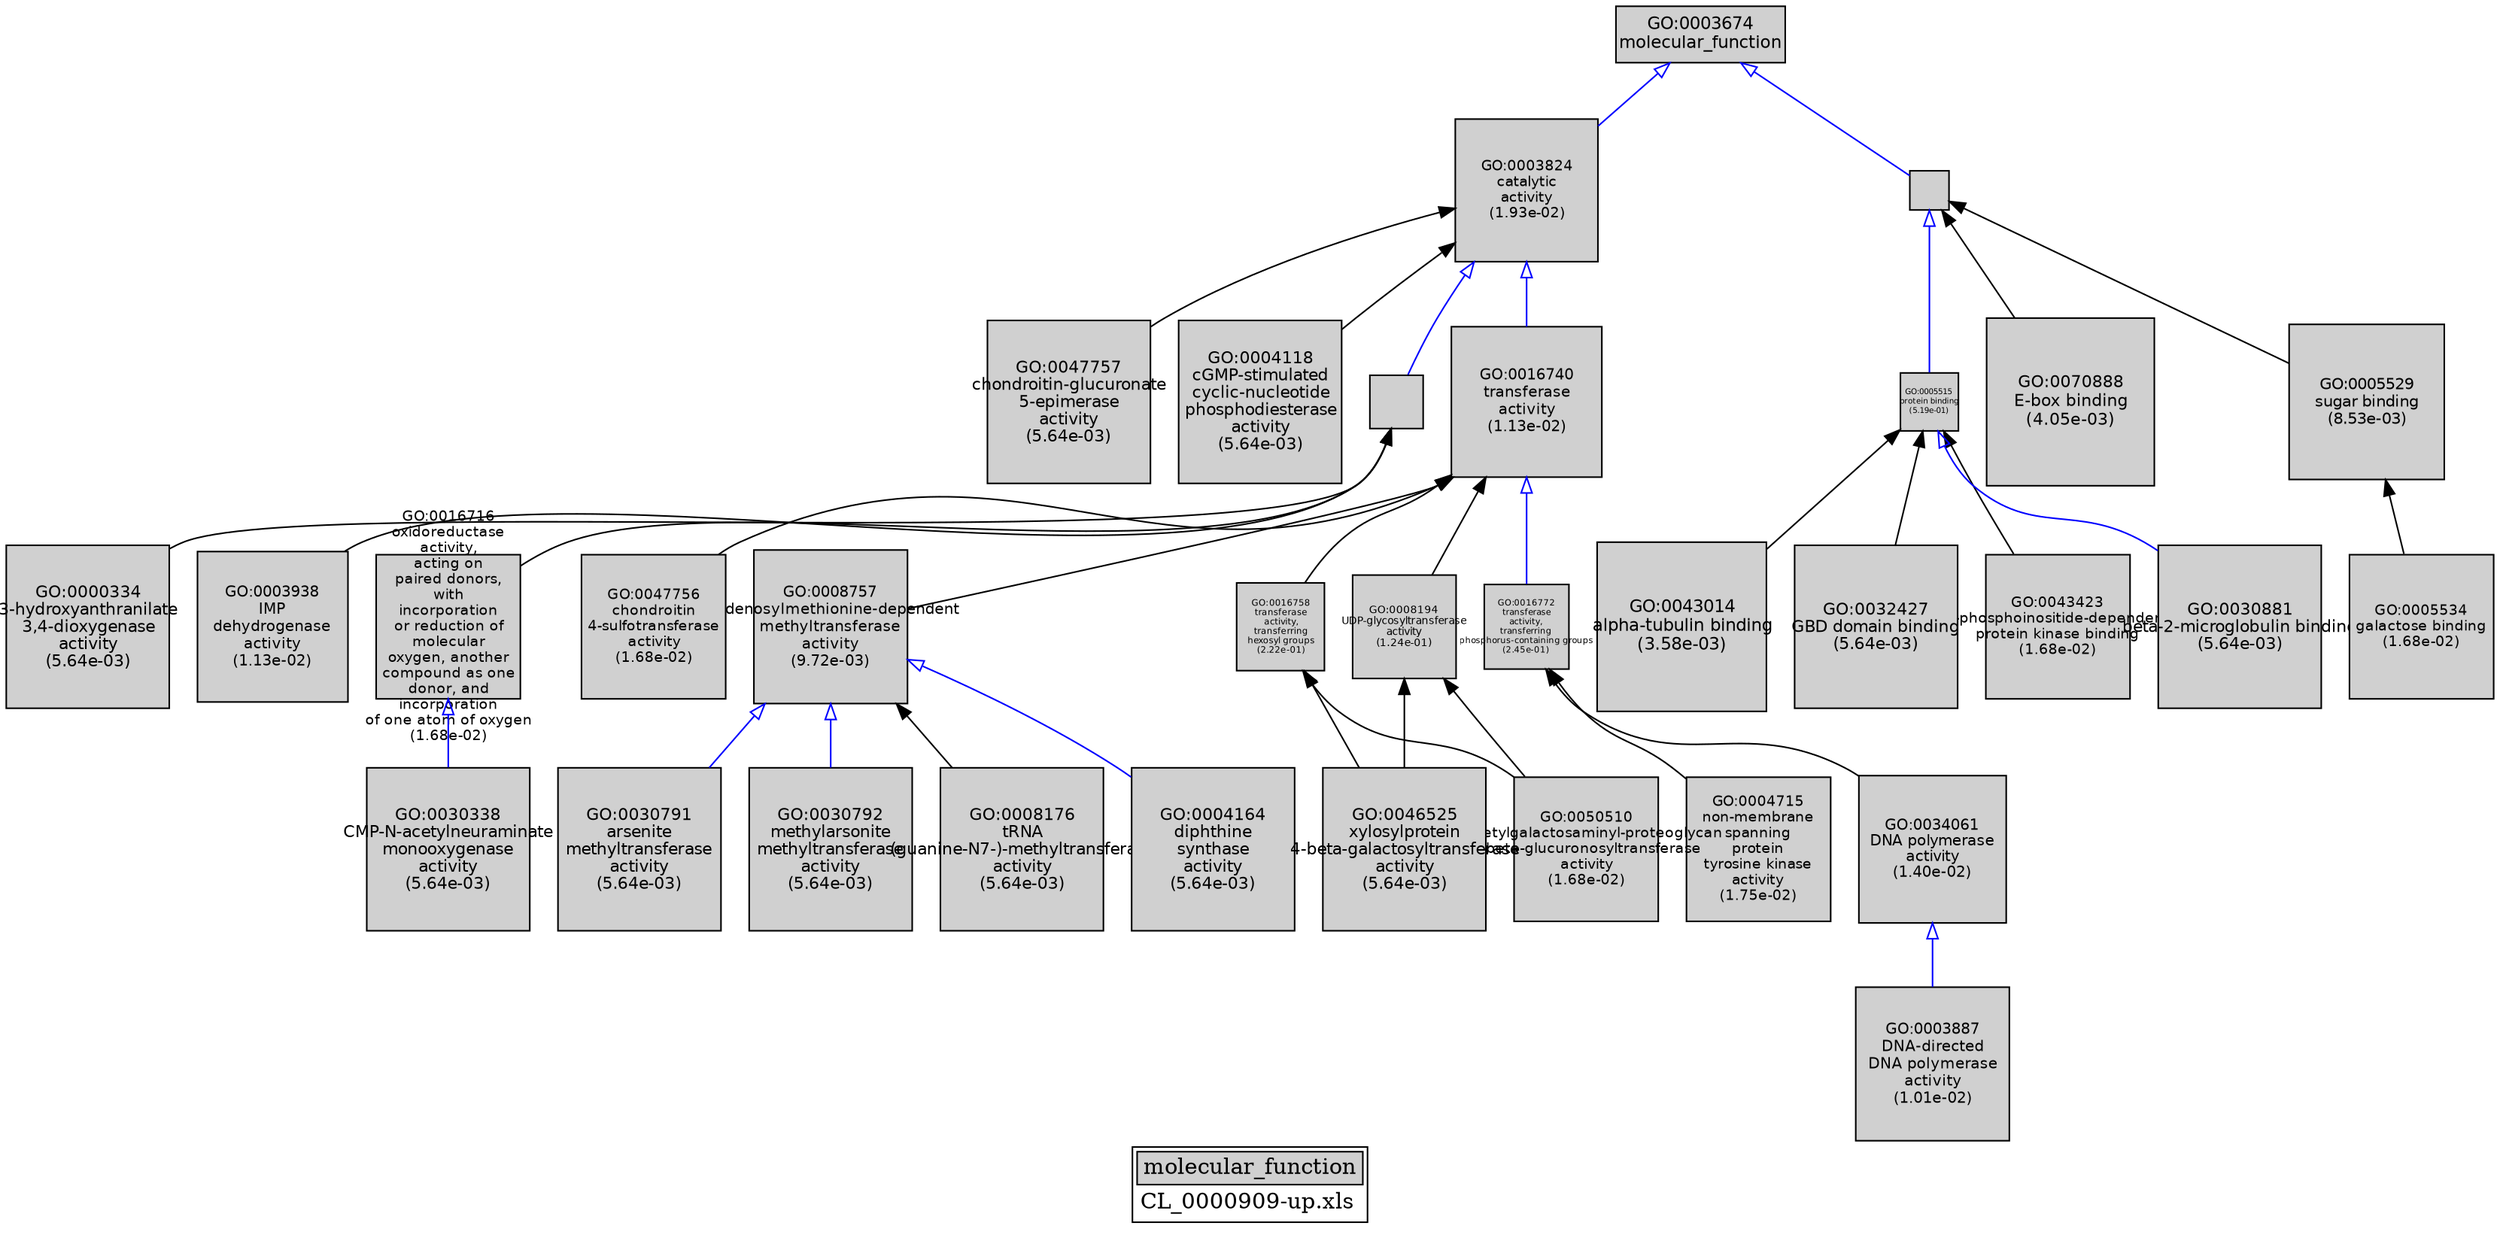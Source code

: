 digraph "molecular_function" {
graph [ bgcolor = "#FFFFFF", label = <<TABLE COLOR="black" BGCOLOR="white"><TR><TD COLSPAN="2" BGCOLOR="#D0D0D0"><FONT COLOR="black">molecular_function</FONT></TD></TR><TR><TD BORDER="0">CL_0000909-up.xls</TD></TR></TABLE>> ];
node [ fontname = "Helvetica" ];

subgraph "nodes" {

node [ style = "filled", fixedsize = "true", width = 1, shape = "box", fontsize = 9, fillcolor = "#D0D0D0", fontcolor = "black", color = "black" ];

"GO:0003887" [ URL = "#GO:0003887", label = <<TABLE BORDER="0"><TR><TD>GO:0003887<BR/>DNA-directed<BR/>DNA polymerase<BR/>activity<BR/>(1.01e-02)</TD></TR></TABLE>>, width = 1.35610988532, shape = "box", fontsize = 9.76399117429, height = 1.35610988532 ];
"GO:0004715" [ URL = "#GO:0004715", label = <<TABLE BORDER="0"><TR><TD>GO:0004715<BR/>non-membrane<BR/>spanning<BR/>protein<BR/>tyrosine kinase<BR/>activity<BR/>(1.75e-02)</TD></TR></TABLE>>, width = 1.27254380531, shape = "box", fontsize = 9.1623153982, height = 1.27254380531 ];
"GO:0043423" [ URL = "#GO:0043423", label = <<TABLE BORDER="0"><TR><TD>GO:0043423<BR/>3-phosphoinositide-dependent<BR/>protein kinase binding<BR/>(1.68e-02)</TD></TR></TABLE>>, width = 1.2785856241, shape = "box", fontsize = 9.20581649351, height = 1.2785856241 ];
"GO:0030792" [ URL = "#GO:0030792", label = <<TABLE BORDER="0"><TR><TD>GO:0030792<BR/>methylarsonite<BR/>methyltransferase<BR/>activity<BR/>(5.64e-03)</TD></TR></TABLE>>, width = 1.43859722943, shape = "box", fontsize = 10.3579000519, height = 1.43859722943 ];
"GO:0016740" [ URL = "#GO:0016740", label = <<TABLE BORDER="0"><TR><TD>GO:0016740<BR/>transferase<BR/>activity<BR/>(1.13e-02)</TD></TR></TABLE>>, width = 1.3393749165, shape = "box", fontsize = 9.64349939877, height = 1.3393749165 ];
"GO:0034061" [ URL = "#GO:0034061", label = <<TABLE BORDER="0"><TR><TD>GO:0034061<BR/>DNA polymerase<BR/>activity<BR/>(1.40e-02)</TD></TR></TABLE>>, width = 1.30717982605, shape = "box", fontsize = 9.41169474758, height = 1.30717982605 ];
"GO:0030881" [ URL = "#GO:0030881", label = <<TABLE BORDER="0"><TR><TD>GO:0030881<BR/>beta-2-microglobulin binding<BR/>(5.64e-03)</TD></TR></TABLE>>, width = 1.43859722943, shape = "box", fontsize = 10.3579000519, height = 1.43859722943 ];
"GO:0003674" [ URL = "#GO:0003674", label = <<TABLE BORDER="0"><TR><TD>GO:0003674<BR/>molecular_function</TD></TR></TABLE>>, width = 1.5, shape = "box", fontsize = 10.8 ];
"GO:0005515" [ URL = "#GO:0005515", label = <<TABLE BORDER="0"><TR><TD>GO:0005515<BR/>protein binding<BR/>(5.19e-01)</TD></TR></TABLE>>, width = 0.520255393986, shape = "box", fontsize = 5.0, height = 0.520255393986 ];
"GO:0047757" [ URL = "#GO:0047757", label = <<TABLE BORDER="0"><TR><TD>GO:0047757<BR/>chondroitin-glucuronate<BR/>5-epimerase<BR/>activity<BR/>(5.64e-03)</TD></TR></TABLE>>, width = 1.43859722943, shape = "box", fontsize = 10.3579000519, height = 1.43859722943 ];
"GO:0003824" [ URL = "#GO:0003824", label = <<TABLE BORDER="0"><TR><TD>GO:0003824<BR/>catalytic<BR/>activity<BR/>(1.93e-02)</TD></TR></TABLE>>, width = 1.25727295129, shape = "box", fontsize = 9.05236524925, height = 1.25727295129 ];
"GO:0043014" [ URL = "#GO:0043014", label = <<TABLE BORDER="0"><TR><TD>GO:0043014<BR/>alpha-tubulin binding<BR/>(3.58e-03)</TD></TR></TABLE>>, width = 1.5, shape = "box", fontsize = 10.8, height = 1.5 ];
"GO:0008176" [ URL = "#GO:0008176", label = <<TABLE BORDER="0"><TR><TD>GO:0008176<BR/>tRNA<BR/>(guanine-N7-)-methyltransferase<BR/>activity<BR/>(5.64e-03)</TD></TR></TABLE>>, width = 1.43859722943, shape = "box", fontsize = 10.3579000519, height = 1.43859722943 ];
"GO:0005534" [ URL = "#GO:0005534", label = <<TABLE BORDER="0"><TR><TD>GO:0005534<BR/>galactose binding<BR/>(1.68e-02)</TD></TR></TABLE>>, width = 1.2785856241, shape = "box", fontsize = 9.20581649351, height = 1.2785856241 ];
"GO:0004164" [ URL = "#GO:0004164", label = <<TABLE BORDER="0"><TR><TD>GO:0004164<BR/>diphthine<BR/>synthase<BR/>activity<BR/>(5.64e-03)</TD></TR></TABLE>>, width = 1.43859722943, shape = "box", fontsize = 10.3579000519, height = 1.43859722943 ];
"GO:0016716" [ URL = "#GO:0016716", label = <<TABLE BORDER="0"><TR><TD>GO:0016716<BR/>oxidoreductase<BR/>activity,<BR/>acting on<BR/>paired donors,<BR/>with<BR/>incorporation<BR/>or reduction of<BR/>molecular<BR/>oxygen, another<BR/>compound as one<BR/>donor, and<BR/>incorporation<BR/>of one atom of oxygen<BR/>(1.68e-02)</TD></TR></TABLE>>, width = 1.2785856241, shape = "box", fontsize = 9.20581649351, height = 1.2785856241 ];
"GO:0000334" [ URL = "#GO:0000334", label = <<TABLE BORDER="0"><TR><TD>GO:0000334<BR/>3-hydroxyanthranilate<BR/>3,4-dioxygenase<BR/>activity<BR/>(5.64e-03)</TD></TR></TABLE>>, width = 1.43859722943, shape = "box", fontsize = 10.3579000519, height = 1.43859722943 ];
"GO:0008757" [ URL = "#GO:0008757", label = <<TABLE BORDER="0"><TR><TD>GO:0008757<BR/>S-adenosylmethionine-dependent<BR/>methyltransferase<BR/>activity<BR/>(9.72e-03)</TD></TR></TABLE>>, width = 1.36134128597, shape = "box", fontsize = 9.80165725901, height = 1.36134128597 ];
"GO:0050510" [ URL = "#GO:0050510", label = <<TABLE BORDER="0"><TR><TD>GO:0050510<BR/>N-acetylgalactosaminyl-proteoglycan<BR/>3-beta-glucuronosyltransferase<BR/>activity<BR/>(1.68e-02)</TD></TR></TABLE>>, width = 1.2785856241, shape = "box", fontsize = 9.20581649351, height = 1.2785856241 ];
"GO:0030791" [ URL = "#GO:0030791", label = <<TABLE BORDER="0"><TR><TD>GO:0030791<BR/>arsenite<BR/>methyltransferase<BR/>activity<BR/>(5.64e-03)</TD></TR></TABLE>>, width = 1.43859722943, shape = "box", fontsize = 10.3579000519, height = 1.43859722943 ];
"GO:0070888" [ URL = "#GO:0070888", label = <<TABLE BORDER="0"><TR><TD>GO:0070888<BR/>E-box binding<BR/>(4.05e-03)</TD></TR></TABLE>>, width = 1.48380172285, shape = "box", fontsize = 10.6833724045, height = 1.48380172285 ];
"GO:0016758" [ URL = "#GO:0016758", label = <<TABLE BORDER="0"><TR><TD>GO:0016758<BR/>transferase<BR/>activity,<BR/>transferring<BR/>hexosyl groups<BR/>(2.22e-01)</TD></TR></TABLE>>, width = 0.780295000474, shape = "box", fontsize = 5.61812400342, height = 0.780295000474 ];
"GO:0032427" [ URL = "#GO:0032427", label = <<TABLE BORDER="0"><TR><TD>GO:0032427<BR/>GBD domain binding<BR/>(5.64e-03)</TD></TR></TABLE>>, width = 1.43859722943, shape = "box", fontsize = 10.3579000519, height = 1.43859722943 ];
"GO:0008194" [ URL = "#GO:0008194", label = <<TABLE BORDER="0"><TR><TD>GO:0008194<BR/>UDP-glycosyltransferase<BR/>activity<BR/>(1.24e-01)</TD></TR></TABLE>>, width = 0.916545208625, shape = "box", fontsize = 6.5991255021, height = 0.916545208625 ];
"GO:0030338" [ URL = "#GO:0030338", label = <<TABLE BORDER="0"><TR><TD>GO:0030338<BR/>CMP-N-acetylneuraminate<BR/>monooxygenase<BR/>activity<BR/>(5.64e-03)</TD></TR></TABLE>>, width = 1.43859722943, shape = "box", fontsize = 10.3579000519, height = 1.43859722943 ];
"GO:0016772" [ URL = "#GO:0016772", label = <<TABLE BORDER="0"><TR><TD>GO:0016772<BR/>transferase<BR/>activity,<BR/>transferring<BR/>phosphorus-containing groups<BR/>(2.45e-01)</TD></TR></TABLE>>, width = 0.754500863898, shape = "box", fontsize = 5.43240622007, height = 0.754500863898 ];
"GO:0004118" [ URL = "#GO:0004118", label = <<TABLE BORDER="0"><TR><TD>GO:0004118<BR/>cGMP-stimulated<BR/>cyclic-nucleotide<BR/>phosphodiesterase<BR/>activity<BR/>(5.64e-03)</TD></TR></TABLE>>, width = 1.43859722943, shape = "box", fontsize = 10.3579000519, height = 1.43859722943 ];
"GO:0046525" [ URL = "#GO:0046525", label = <<TABLE BORDER="0"><TR><TD>GO:0046525<BR/>xylosylprotein<BR/>4-beta-galactosyltransferase<BR/>activity<BR/>(5.64e-03)</TD></TR></TABLE>>, width = 1.43859722943, shape = "box", fontsize = 10.3579000519, height = 1.43859722943 ];
"GO:0005488" [ URL = "#GO:0005488", label = "", width = 0.341430492919, shape = "box", height = 0.341430492919 ];
"GO:0016491" [ URL = "#GO:0016491", label = "", width = 0.470730388052, shape = "box", height = 0.470730388052 ];
"GO:0047756" [ URL = "#GO:0047756", label = <<TABLE BORDER="0"><TR><TD>GO:0047756<BR/>chondroitin<BR/>4-sulfotransferase<BR/>activity<BR/>(1.68e-02)</TD></TR></TABLE>>, width = 1.2785856241, shape = "box", fontsize = 9.20581649351, height = 1.2785856241 ];
"GO:0003938" [ URL = "#GO:0003938", label = <<TABLE BORDER="0"><TR><TD>GO:0003938<BR/>IMP<BR/>dehydrogenase<BR/>activity<BR/>(1.13e-02)</TD></TR></TABLE>>, width = 1.33975960814, shape = "box", fontsize = 9.6462691786, height = 1.33975960814 ];
"GO:0005529" [ URL = "#GO:0005529", label = <<TABLE BORDER="0"><TR><TD>GO:0005529<BR/>sugar binding<BR/>(8.53e-03)</TD></TR></TABLE>>, width = 1.38029197237, shape = "box", fontsize = 9.93810220107, height = 1.38029197237 ];
}
subgraph "edges" {


edge [ dir = "back", weight = 1 ];
subgraph "regulates" {


edge [ color = "cyan", arrowtail = "none" ];
subgraph "positive" {


edge [ color = "green", arrowtail = "vee" ];
}
subgraph "negative" {


edge [ color = "red", arrowtail = "tee" ];
}
}
subgraph "part_of" {


edge [ color = "purple", arrowtail = "diamond", weight = 2.5 ];
}
subgraph "is_a" {


edge [ color = "blue", arrowtail = "empty", weight = 5.0 ];
"GO:0005515" -> "GO:0030881";
"GO:0003824" -> "GO:0016491";
"GO:0008757" -> "GO:0004164";
"GO:0008757" -> "GO:0030791";
"GO:0003824" -> "GO:0016740";
"GO:0008757" -> "GO:0030792";
"GO:0016740" -> "GO:0016772";
"GO:0034061" -> "GO:0003887";
"GO:0003674" -> "GO:0003824";
"GO:0016716" -> "GO:0030338";
"GO:0005488" -> "GO:0005515";
"GO:0003674" -> "GO:0005488";
}
"GO:0008194" -> "GO:0050510";
"GO:0003824" -> "GO:0047757";
"GO:0005488" -> "GO:0005529";
"GO:0016772" -> "GO:0004715";
"GO:0005515" -> "GO:0043014";
"GO:0016772" -> "GO:0034061";
"GO:0016491" -> "GO:0000334";
"GO:0016740" -> "GO:0016758";
"GO:0016758" -> "GO:0050510";
"GO:0016758" -> "GO:0046525";
"GO:0008757" -> "GO:0008176";
"GO:0005515" -> "GO:0043423";
"GO:0016740" -> "GO:0047756";
"GO:0003824" -> "GO:0004118";
"GO:0005488" -> "GO:0070888";
"GO:0016740" -> "GO:0008757";
"GO:0016491" -> "GO:0003938";
"GO:0016740" -> "GO:0008194";
"GO:0016491" -> "GO:0016716";
"GO:0005529" -> "GO:0005534";
"GO:0005515" -> "GO:0032427";
"GO:0008194" -> "GO:0046525";
}
}
